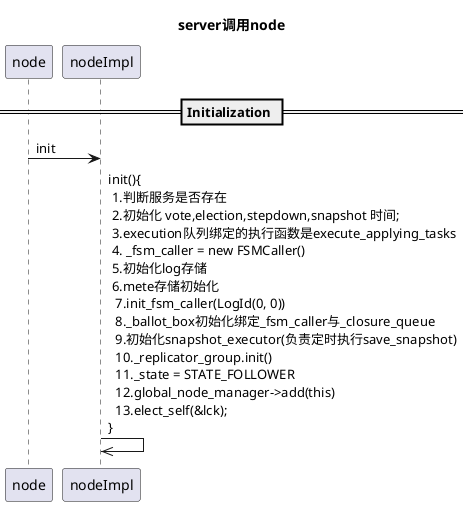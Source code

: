 @startuml
title server调用node
== Initialization ==
node->nodeImpl:init
nodeImpl->>nodeImpl:init(){\n 1.判断服务是否存在\n 2.初始化 vote,election,stepdown,snapshot 时间;\n 3.execution队列绑定的执行函数是execute_applying_tasks\n 4. _fsm_caller = new FSMCaller()\n 5.初始化log存储\n 6.mete存储初始化\n  7.init_fsm_caller(LogId(0, 0))\n  8._ballot_box初始化绑定_fsm_caller与_closure_queue\n  9.初始化snapshot_executor(负责定时执行save_snapshot)\n  10._replicator_group.init()\n  11._state = STATE_FOLLOWER\n  12.global_node_manager->add(this)\n  13.elect_self(&lck);\n}

@endluml